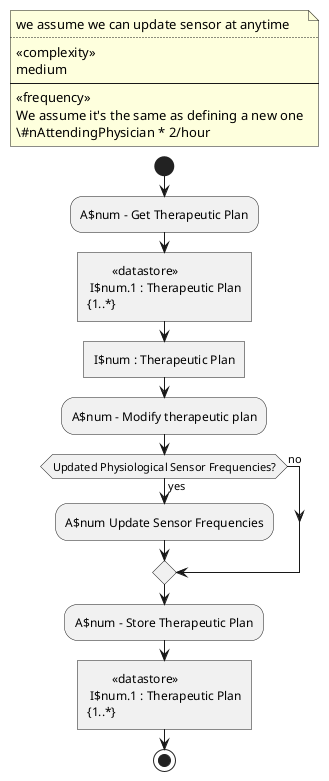 @startuml define_therapeutic_plan
' <style>
'   .input, .object, .output {
'     BackgroundColor DodgerBlue
'   }
'   .datastore {
'     BackgroundColor IndianRed
'   }
'   .buffer {
'     BackgroundColor magenta
'   }
'   .data {
'     BackgroundColor PaleGreen
'   }
' </style>

!$num = 1

floating note
we assume we can update sensor at anytime
....
<<complexity>>
medium
----
<<frequency>>
We assume it's the same as defining a new one
\#nAttendingPhysician * 2/hour
end note

start
:A$num - Get Therapeutic Plan; <<acceptEvent>>
:\t<<datastore>>\n I$num.1 : Therapeutic Plan\n{1..*}; <<datastore>> <<task>>
:I$num : Therapeutic Plan; <<data>> <<task>>
!$num = $num + 1
:A$num - Modify therapeutic plan;
!$num = $num + 1

if (Updated Physiological Sensor Frequencies?) is (yes) then
  :A$num Update Sensor Frequencies;
  !$num = $num + 1
else (no)
endif
:A$num - Store Therapeutic Plan;
:\t<<datastore>>\n I$num.1 : Therapeutic Plan\n{1..*}; <<datastore>> <<task>>

stop

@enduml
